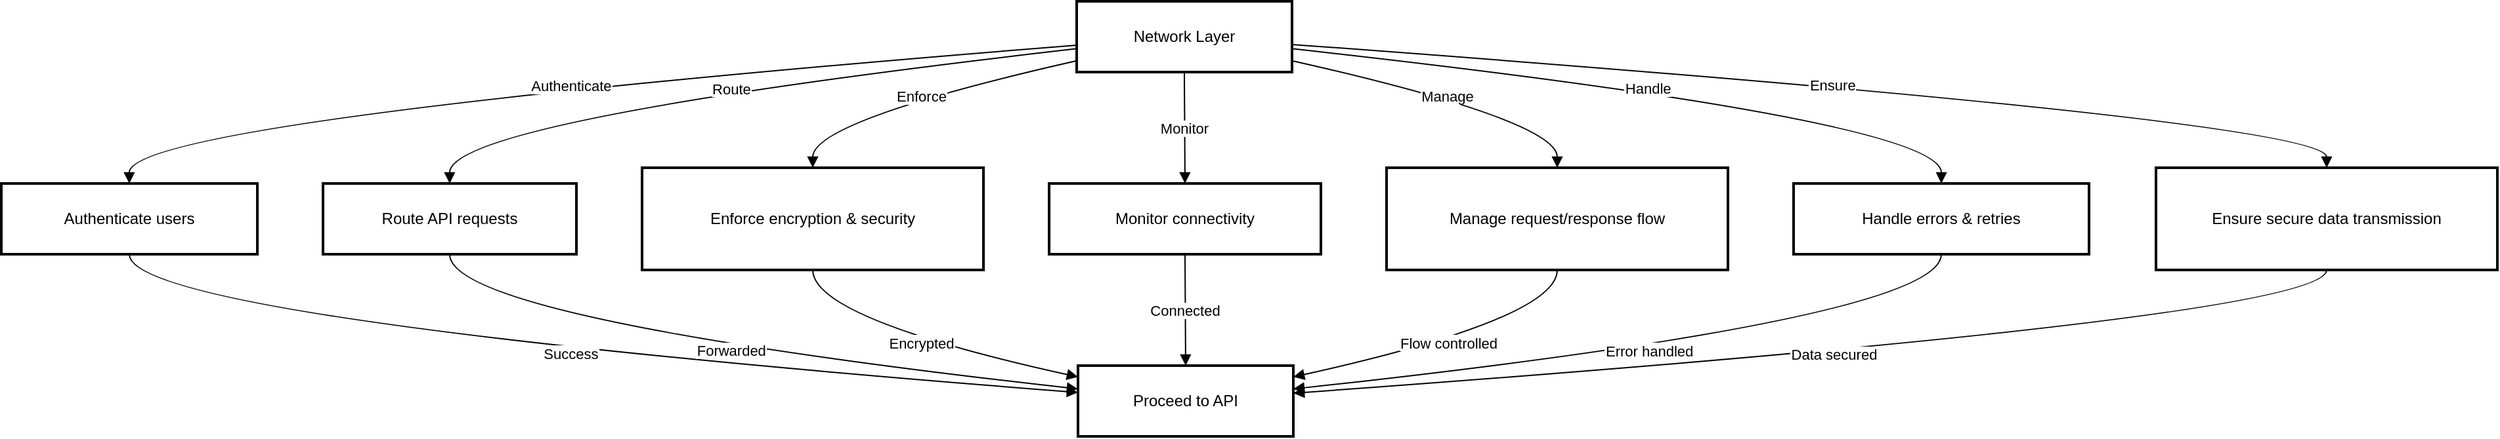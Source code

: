 <mxfile version="26.2.12">
  <diagram name="Page-1" id="MnaHaZwmf0JnVgNd9l68">
    <mxGraphModel>
      <root>
        <mxCell id="0" />
        <mxCell id="1" parent="0" />
        <mxCell id="2" value="Network Layer" style="whiteSpace=wrap;strokeWidth=2;" vertex="1" parent="1">
          <mxGeometry x="827" y="8" width="164" height="54" as="geometry" />
        </mxCell>
        <mxCell id="3" value="Authenticate users" style="whiteSpace=wrap;strokeWidth=2;" vertex="1" parent="1">
          <mxGeometry x="8" y="147" width="195" height="54" as="geometry" />
        </mxCell>
        <mxCell id="4" value="Route API requests" style="whiteSpace=wrap;strokeWidth=2;" vertex="1" parent="1">
          <mxGeometry x="253" y="147" width="193" height="54" as="geometry" />
        </mxCell>
        <mxCell id="5" value="Enforce encryption &amp; security" style="whiteSpace=wrap;strokeWidth=2;" vertex="1" parent="1">
          <mxGeometry x="496" y="135" width="260" height="78" as="geometry" />
        </mxCell>
        <mxCell id="6" value="Monitor connectivity" style="whiteSpace=wrap;strokeWidth=2;" vertex="1" parent="1">
          <mxGeometry x="806" y="147" width="207" height="54" as="geometry" />
        </mxCell>
        <mxCell id="7" value="Manage request/response flow" style="whiteSpace=wrap;strokeWidth=2;" vertex="1" parent="1">
          <mxGeometry x="1063" y="135" width="260" height="78" as="geometry" />
        </mxCell>
        <mxCell id="8" value="Handle errors &amp; retries" style="whiteSpace=wrap;strokeWidth=2;" vertex="1" parent="1">
          <mxGeometry x="1373" y="147" width="225" height="54" as="geometry" />
        </mxCell>
        <mxCell id="9" value="Ensure secure data transmission" style="whiteSpace=wrap;strokeWidth=2;" vertex="1" parent="1">
          <mxGeometry x="1649" y="135" width="260" height="78" as="geometry" />
        </mxCell>
        <mxCell id="10" value="Proceed to API" style="whiteSpace=wrap;strokeWidth=2;" vertex="1" parent="1">
          <mxGeometry x="828" y="286" width="164" height="54" as="geometry" />
        </mxCell>
        <mxCell id="11" value="Authenticate" style="curved=1;startArrow=none;endArrow=block;exitX=0;exitY=0.62;entryX=0.5;entryY=0;" edge="1" parent="1" source="2" target="3">
          <mxGeometry relative="1" as="geometry">
            <Array as="points">
              <mxPoint x="105" y="99" />
            </Array>
          </mxGeometry>
        </mxCell>
        <mxCell id="12" value="Route" style="curved=1;startArrow=none;endArrow=block;exitX=0;exitY=0.67;entryX=0.5;entryY=0;" edge="1" parent="1" source="2" target="4">
          <mxGeometry relative="1" as="geometry">
            <Array as="points">
              <mxPoint x="349" y="99" />
            </Array>
          </mxGeometry>
        </mxCell>
        <mxCell id="13" value="Enforce" style="curved=1;startArrow=none;endArrow=block;exitX=0;exitY=0.84;entryX=0.5;entryY=0;" edge="1" parent="1" source="2" target="5">
          <mxGeometry relative="1" as="geometry">
            <Array as="points">
              <mxPoint x="626" y="99" />
            </Array>
          </mxGeometry>
        </mxCell>
        <mxCell id="14" value="Monitor" style="curved=1;startArrow=none;endArrow=block;exitX=0.5;exitY=1;entryX=0.5;entryY=0;" edge="1" parent="1" source="2" target="6">
          <mxGeometry relative="1" as="geometry">
            <Array as="points" />
          </mxGeometry>
        </mxCell>
        <mxCell id="15" value="Manage" style="curved=1;startArrow=none;endArrow=block;exitX=1;exitY=0.84;entryX=0.5;entryY=0;" edge="1" parent="1" source="2" target="7">
          <mxGeometry relative="1" as="geometry">
            <Array as="points">
              <mxPoint x="1193" y="99" />
            </Array>
          </mxGeometry>
        </mxCell>
        <mxCell id="16" value="Handle" style="curved=1;startArrow=none;endArrow=block;exitX=1;exitY=0.67;entryX=0.5;entryY=0;" edge="1" parent="1" source="2" target="8">
          <mxGeometry relative="1" as="geometry">
            <Array as="points">
              <mxPoint x="1486" y="99" />
            </Array>
          </mxGeometry>
        </mxCell>
        <mxCell id="17" value="Ensure" style="curved=1;startArrow=none;endArrow=block;exitX=1;exitY=0.61;entryX=0.5;entryY=0;" edge="1" parent="1" source="2" target="9">
          <mxGeometry relative="1" as="geometry">
            <Array as="points">
              <mxPoint x="1779" y="99" />
            </Array>
          </mxGeometry>
        </mxCell>
        <mxCell id="18" value="Success" style="curved=1;startArrow=none;endArrow=block;exitX=0.5;exitY=1;entryX=0;entryY=0.38;" edge="1" parent="1" source="3" target="10">
          <mxGeometry relative="1" as="geometry">
            <Array as="points">
              <mxPoint x="105" y="250" />
            </Array>
          </mxGeometry>
        </mxCell>
        <mxCell id="19" value="Forwarded" style="curved=1;startArrow=none;endArrow=block;exitX=0.5;exitY=1;entryX=0;entryY=0.33;" edge="1" parent="1" source="4" target="10">
          <mxGeometry relative="1" as="geometry">
            <Array as="points">
              <mxPoint x="349" y="250" />
            </Array>
          </mxGeometry>
        </mxCell>
        <mxCell id="20" value="Encrypted" style="curved=1;startArrow=none;endArrow=block;exitX=0.5;exitY=1;entryX=0;entryY=0.16;" edge="1" parent="1" source="5" target="10">
          <mxGeometry relative="1" as="geometry">
            <Array as="points">
              <mxPoint x="626" y="250" />
            </Array>
          </mxGeometry>
        </mxCell>
        <mxCell id="21" value="Connected" style="curved=1;startArrow=none;endArrow=block;exitX=0.5;exitY=1;entryX=0.5;entryY=0;" edge="1" parent="1" source="6" target="10">
          <mxGeometry relative="1" as="geometry">
            <Array as="points" />
          </mxGeometry>
        </mxCell>
        <mxCell id="22" value="Flow controlled" style="curved=1;startArrow=none;endArrow=block;exitX=0.5;exitY=1;entryX=1;entryY=0.16;" edge="1" parent="1" source="7" target="10">
          <mxGeometry relative="1" as="geometry">
            <Array as="points">
              <mxPoint x="1193" y="250" />
            </Array>
          </mxGeometry>
        </mxCell>
        <mxCell id="23" value="Error handled" style="curved=1;startArrow=none;endArrow=block;exitX=0.5;exitY=1;entryX=1;entryY=0.33;" edge="1" parent="1" source="8" target="10">
          <mxGeometry relative="1" as="geometry">
            <Array as="points">
              <mxPoint x="1486" y="250" />
            </Array>
          </mxGeometry>
        </mxCell>
        <mxCell id="24" value="Data secured" style="curved=1;startArrow=none;endArrow=block;exitX=0.5;exitY=1;entryX=1;entryY=0.39;" edge="1" parent="1" source="9" target="10">
          <mxGeometry relative="1" as="geometry">
            <Array as="points">
              <mxPoint x="1779" y="250" />
            </Array>
          </mxGeometry>
        </mxCell>
      </root>
    </mxGraphModel>
  </diagram>
</mxfile>

